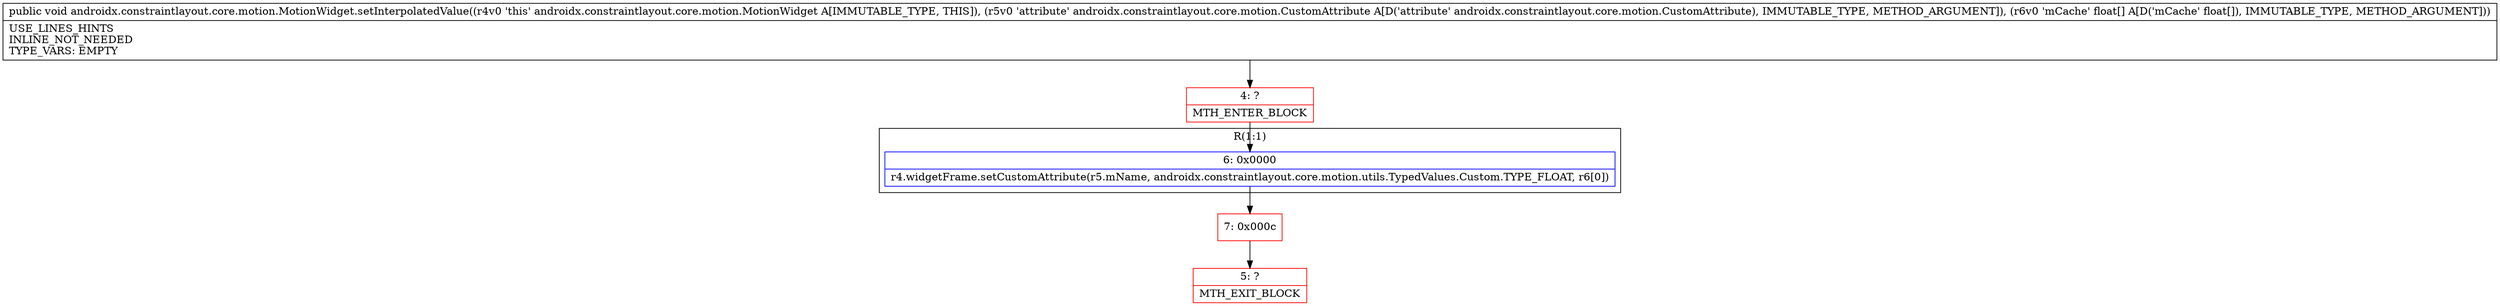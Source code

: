 digraph "CFG forandroidx.constraintlayout.core.motion.MotionWidget.setInterpolatedValue(Landroidx\/constraintlayout\/core\/motion\/CustomAttribute;[F)V" {
subgraph cluster_Region_2029893150 {
label = "R(1:1)";
node [shape=record,color=blue];
Node_6 [shape=record,label="{6\:\ 0x0000|r4.widgetFrame.setCustomAttribute(r5.mName, androidx.constraintlayout.core.motion.utils.TypedValues.Custom.TYPE_FLOAT, r6[0])\l}"];
}
Node_4 [shape=record,color=red,label="{4\:\ ?|MTH_ENTER_BLOCK\l}"];
Node_7 [shape=record,color=red,label="{7\:\ 0x000c}"];
Node_5 [shape=record,color=red,label="{5\:\ ?|MTH_EXIT_BLOCK\l}"];
MethodNode[shape=record,label="{public void androidx.constraintlayout.core.motion.MotionWidget.setInterpolatedValue((r4v0 'this' androidx.constraintlayout.core.motion.MotionWidget A[IMMUTABLE_TYPE, THIS]), (r5v0 'attribute' androidx.constraintlayout.core.motion.CustomAttribute A[D('attribute' androidx.constraintlayout.core.motion.CustomAttribute), IMMUTABLE_TYPE, METHOD_ARGUMENT]), (r6v0 'mCache' float[] A[D('mCache' float[]), IMMUTABLE_TYPE, METHOD_ARGUMENT]))  | USE_LINES_HINTS\lINLINE_NOT_NEEDED\lTYPE_VARS: EMPTY\l}"];
MethodNode -> Node_4;Node_6 -> Node_7;
Node_4 -> Node_6;
Node_7 -> Node_5;
}

